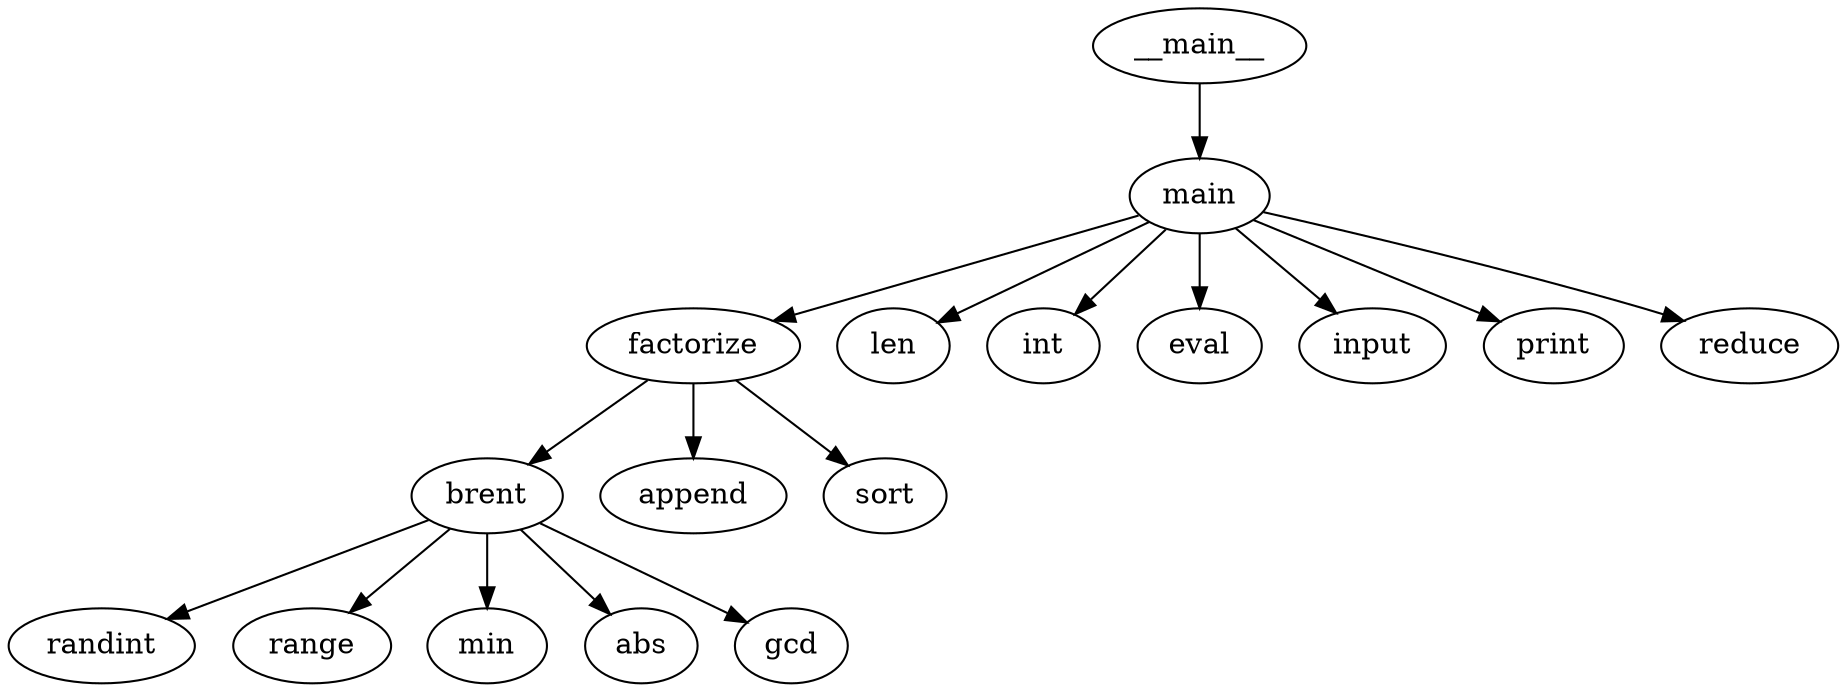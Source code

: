 strict digraph  {
brent;
randint;
range;
min;
abs;
gcd;
factorize;
append;
sort;
main;
len;
int;
eval;
input;
print;
reduce;
__main__;
brent -> randint;
brent -> range;
brent -> min;
brent -> abs;
brent -> gcd;
factorize -> append;
factorize -> brent;
factorize -> sort;
main -> len;
main -> int;
main -> eval;
main -> input;
main -> factorize;
main -> print;
main -> reduce;
__main__ -> main;
}
